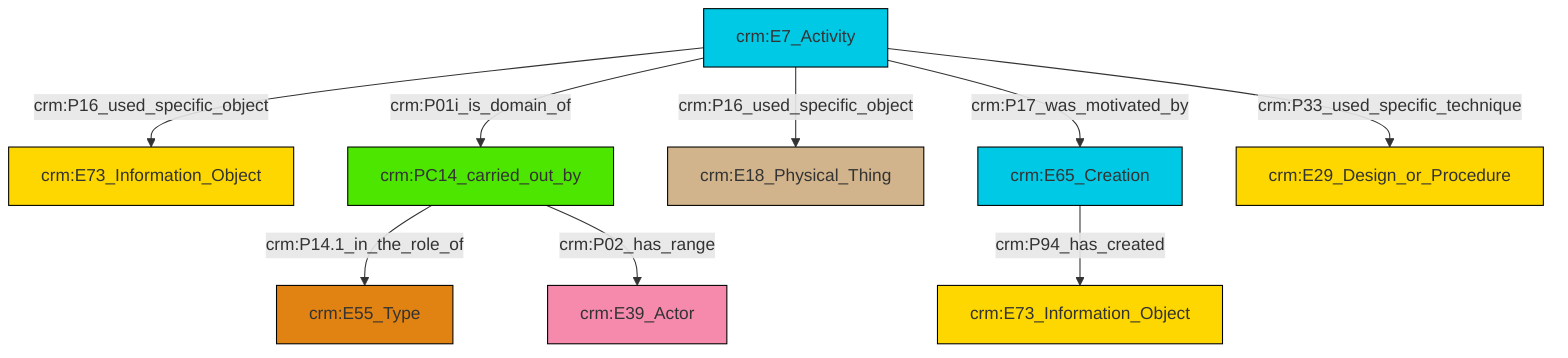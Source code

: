 graph TD
classDef Literal fill:#f2f2f2,stroke:#000000;
classDef CRM_Entity fill:#FFFFFF,stroke:#000000;
classDef Temporal_Entity fill:#00C9E6, stroke:#000000;
classDef Type fill:#E18312, stroke:#000000;
classDef Time-Span fill:#2C9C91, stroke:#000000;
classDef Appellation fill:#FFEB7F, stroke:#000000;
classDef Place fill:#008836, stroke:#000000;
classDef Persistent_Item fill:#B266B2, stroke:#000000;
classDef Conceptual_Object fill:#FFD700, stroke:#000000;
classDef Physical_Thing fill:#D2B48C, stroke:#000000;
classDef Actor fill:#f58aad, stroke:#000000;
classDef PC_Classes fill:#4ce600, stroke:#000000;
classDef Multi fill:#cccccc,stroke:#000000;

4["crm:PC14_carried_out_by"]:::PC_Classes -->|crm:P14.1_in_the_role_of| 2["crm:E55_Type"]:::Type
5["crm:E7_Activity"]:::Temporal_Entity -->|crm:P01i_is_domain_of| 4["crm:PC14_carried_out_by"]:::PC_Classes
5["crm:E7_Activity"]:::Temporal_Entity -->|crm:P16_used_specific_object| 0["crm:E73_Information_Object"]:::Conceptual_Object
5["crm:E7_Activity"]:::Temporal_Entity -->|crm:P17_was_motivated_by| 8["crm:E65_Creation"]:::Temporal_Entity
4["crm:PC14_carried_out_by"]:::PC_Classes -->|crm:P02_has_range| 11["crm:E39_Actor"]:::Actor
5["crm:E7_Activity"]:::Temporal_Entity -->|crm:P16_used_specific_object| 6["crm:E18_Physical_Thing"]:::Physical_Thing
8["crm:E65_Creation"]:::Temporal_Entity -->|crm:P94_has_created| 14["crm:E73_Information_Object"]:::Conceptual_Object
5["crm:E7_Activity"]:::Temporal_Entity -->|crm:P33_used_specific_technique| 9["crm:E29_Design_or_Procedure"]:::Conceptual_Object